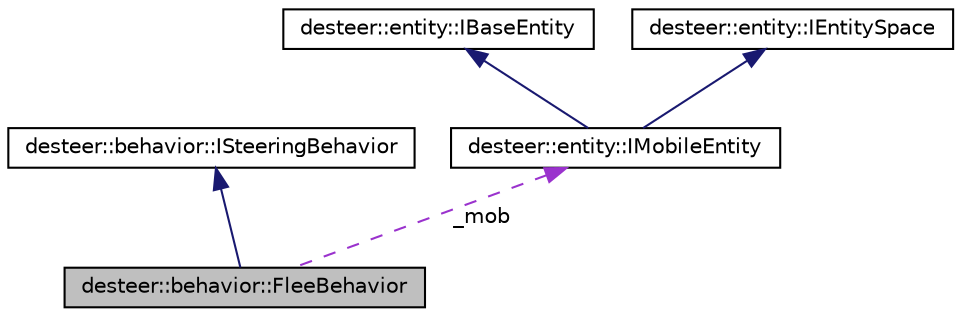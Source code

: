 digraph G
{
  edge [fontname="Helvetica",fontsize="10",labelfontname="Helvetica",labelfontsize="10"];
  node [fontname="Helvetica",fontsize="10",shape=record];
  Node1 [label="desteer::behavior::FleeBehavior",height=0.2,width=0.4,color="black", fillcolor="grey75", style="filled" fontcolor="black"];
  Node2 -> Node1 [dir=back,color="midnightblue",fontsize="10",style="solid",fontname="Helvetica"];
  Node2 [label="desteer::behavior::ISteeringBehavior",height=0.2,width=0.4,color="black", fillcolor="white", style="filled",URL="$classdesteer_1_1behavior_1_1_i_steering_behavior.html"];
  Node3 -> Node1 [dir=back,color="darkorchid3",fontsize="10",style="dashed",label="_mob",fontname="Helvetica"];
  Node3 [label="desteer::entity::IMobileEntity",height=0.2,width=0.4,color="black", fillcolor="white", style="filled",URL="$classdesteer_1_1entity_1_1_i_mobile_entity.html"];
  Node4 -> Node3 [dir=back,color="midnightblue",fontsize="10",style="solid",fontname="Helvetica"];
  Node4 [label="desteer::entity::IBaseEntity",height=0.2,width=0.4,color="black", fillcolor="white", style="filled",URL="$classdesteer_1_1entity_1_1_i_base_entity.html"];
  Node5 -> Node3 [dir=back,color="midnightblue",fontsize="10",style="solid",fontname="Helvetica"];
  Node5 [label="desteer::entity::IEntitySpace",height=0.2,width=0.4,color="black", fillcolor="white", style="filled",URL="$classdesteer_1_1entity_1_1_i_entity_space.html"];
}
